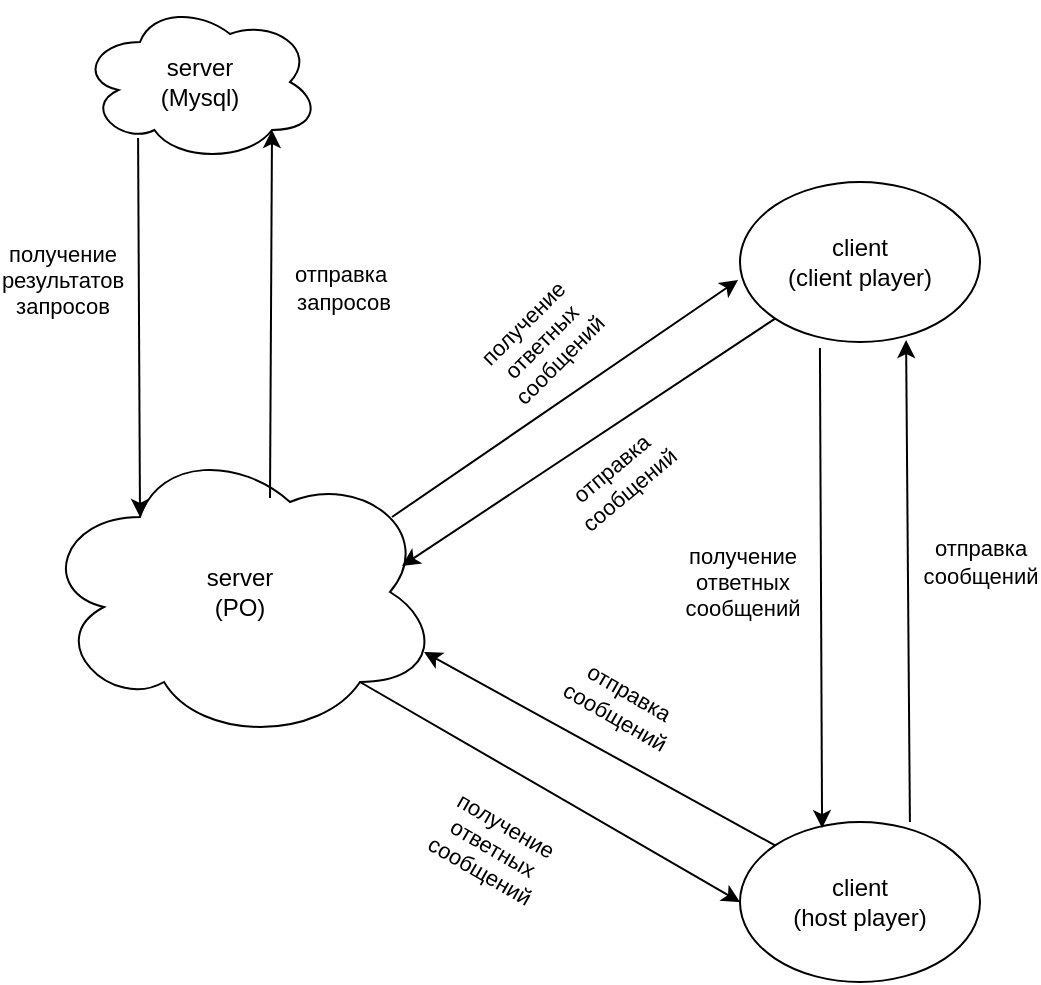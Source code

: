 <mxfile version="25.0.3">
  <diagram name="Страница — 1" id="nsoFpJFIKBhz9OUIHFn0">
    <mxGraphModel dx="1290" dy="566" grid="1" gridSize="10" guides="1" tooltips="1" connect="1" arrows="1" fold="1" page="1" pageScale="1" pageWidth="827" pageHeight="1169" math="0" shadow="0">
      <root>
        <mxCell id="0" />
        <mxCell id="1" parent="0" />
        <mxCell id="9TNPJIG9Ui-VVeoEJdtJ-1" value="&lt;div&gt;server&lt;/div&gt;&lt;div&gt;(PO)&lt;br&gt;&lt;/div&gt;" style="ellipse;shape=cloud;whiteSpace=wrap;html=1;" parent="1" vertex="1">
          <mxGeometry x="150" y="240" width="200" height="150" as="geometry" />
        </mxCell>
        <mxCell id="9TNPJIG9Ui-VVeoEJdtJ-2" value="&lt;div&gt;client&lt;/div&gt;&lt;div&gt;(host player)&lt;br&gt;&lt;/div&gt;" style="ellipse;whiteSpace=wrap;html=1;" parent="1" vertex="1">
          <mxGeometry x="500" y="430" width="120" height="80" as="geometry" />
        </mxCell>
        <mxCell id="9TNPJIG9Ui-VVeoEJdtJ-3" value="&lt;div&gt;server&lt;/div&gt;&lt;div&gt;(Mysql)&lt;br&gt;&lt;/div&gt;" style="ellipse;shape=cloud;whiteSpace=wrap;html=1;" parent="1" vertex="1">
          <mxGeometry x="170" y="20" width="120" height="80" as="geometry" />
        </mxCell>
        <mxCell id="9TNPJIG9Ui-VVeoEJdtJ-4" value="" style="endArrow=classic;html=1;rounded=0;entryX=0.8;entryY=0.8;entryDx=0;entryDy=0;entryPerimeter=0;exitX=0.575;exitY=0.187;exitDx=0;exitDy=0;exitPerimeter=0;" parent="1" source="9TNPJIG9Ui-VVeoEJdtJ-1" target="9TNPJIG9Ui-VVeoEJdtJ-3" edge="1">
          <mxGeometry width="50" height="50" relative="1" as="geometry">
            <mxPoint x="390" y="320" as="sourcePoint" />
            <mxPoint x="440" y="270" as="targetPoint" />
          </mxGeometry>
        </mxCell>
        <mxCell id="9TNPJIG9Ui-VVeoEJdtJ-5" value="&lt;div&gt;отправка&lt;/div&gt;&lt;div&gt;&amp;nbsp;запросов&lt;/div&gt;" style="edgeLabel;html=1;align=center;verticalAlign=middle;resizable=0;points=[];" parent="9TNPJIG9Ui-VVeoEJdtJ-4" vertex="1" connectable="0">
          <mxGeometry x="0.125" relative="1" as="geometry">
            <mxPoint x="34" y="-2" as="offset" />
          </mxGeometry>
        </mxCell>
        <mxCell id="9TNPJIG9Ui-VVeoEJdtJ-6" value="" style="endArrow=classic;html=1;rounded=0;entryX=0.25;entryY=0.25;entryDx=0;entryDy=0;entryPerimeter=0;exitX=0.242;exitY=0.85;exitDx=0;exitDy=0;exitPerimeter=0;" parent="1" source="9TNPJIG9Ui-VVeoEJdtJ-3" target="9TNPJIG9Ui-VVeoEJdtJ-1" edge="1">
          <mxGeometry width="50" height="50" relative="1" as="geometry">
            <mxPoint x="390" y="320" as="sourcePoint" />
            <mxPoint x="440" y="270" as="targetPoint" />
          </mxGeometry>
        </mxCell>
        <mxCell id="9TNPJIG9Ui-VVeoEJdtJ-7" value="&lt;div&gt;получение&lt;/div&gt;&lt;div&gt;результатов&lt;/div&gt;&lt;div&gt;запросов&lt;/div&gt;" style="edgeLabel;html=1;align=center;verticalAlign=middle;resizable=0;points=[];" parent="9TNPJIG9Ui-VVeoEJdtJ-6" vertex="1" connectable="0">
          <mxGeometry x="-0.257" y="2" relative="1" as="geometry">
            <mxPoint x="-41" as="offset" />
          </mxGeometry>
        </mxCell>
        <mxCell id="9TNPJIG9Ui-VVeoEJdtJ-8" value="&lt;div&gt;client&lt;/div&gt;&lt;div&gt;(client player)&lt;br&gt;&lt;/div&gt;" style="ellipse;whiteSpace=wrap;html=1;" parent="1" vertex="1">
          <mxGeometry x="500" y="110" width="120" height="80" as="geometry" />
        </mxCell>
        <mxCell id="9TNPJIG9Ui-VVeoEJdtJ-9" value="" style="endArrow=classic;html=1;rounded=0;entryX=0;entryY=0.5;entryDx=0;entryDy=0;exitX=0.8;exitY=0.8;exitDx=0;exitDy=0;exitPerimeter=0;" parent="1" source="9TNPJIG9Ui-VVeoEJdtJ-1" target="9TNPJIG9Ui-VVeoEJdtJ-2" edge="1">
          <mxGeometry width="50" height="50" relative="1" as="geometry">
            <mxPoint x="390" y="320" as="sourcePoint" />
            <mxPoint x="440" y="270" as="targetPoint" />
          </mxGeometry>
        </mxCell>
        <mxCell id="9TNPJIG9Ui-VVeoEJdtJ-11" value="&lt;div&gt;получение&lt;/div&gt;&lt;div&gt;ответных&lt;/div&gt;&lt;div&gt;сообщений&lt;/div&gt;" style="edgeLabel;html=1;align=center;verticalAlign=middle;resizable=0;points=[];rotation=30;" parent="9TNPJIG9Ui-VVeoEJdtJ-9" vertex="1" connectable="0">
          <mxGeometry x="-0.142" y="-2" relative="1" as="geometry">
            <mxPoint x="-14" y="34" as="offset" />
          </mxGeometry>
        </mxCell>
        <mxCell id="9TNPJIG9Ui-VVeoEJdtJ-10" value="" style="endArrow=classic;html=1;rounded=0;entryX=0.96;entryY=0.7;entryDx=0;entryDy=0;entryPerimeter=0;exitX=0;exitY=0;exitDx=0;exitDy=0;" parent="1" source="9TNPJIG9Ui-VVeoEJdtJ-2" target="9TNPJIG9Ui-VVeoEJdtJ-1" edge="1">
          <mxGeometry width="50" height="50" relative="1" as="geometry">
            <mxPoint x="390" y="320" as="sourcePoint" />
            <mxPoint x="440" y="270" as="targetPoint" />
          </mxGeometry>
        </mxCell>
        <mxCell id="9TNPJIG9Ui-VVeoEJdtJ-12" value="&lt;div&gt;отправка&lt;/div&gt;&lt;div&gt;сообщений&lt;/div&gt;" style="edgeLabel;html=1;align=center;verticalAlign=middle;resizable=0;points=[];rotation=30;" parent="9TNPJIG9Ui-VVeoEJdtJ-10" vertex="1" connectable="0">
          <mxGeometry x="0.374" y="1" relative="1" as="geometry">
            <mxPoint x="44" y="-6" as="offset" />
          </mxGeometry>
        </mxCell>
        <mxCell id="9TNPJIG9Ui-VVeoEJdtJ-13" value="" style="endArrow=classic;html=1;rounded=0;entryX=-0.008;entryY=0.613;entryDx=0;entryDy=0;entryPerimeter=0;exitX=0.88;exitY=0.25;exitDx=0;exitDy=0;exitPerimeter=0;" parent="1" source="9TNPJIG9Ui-VVeoEJdtJ-1" target="9TNPJIG9Ui-VVeoEJdtJ-8" edge="1">
          <mxGeometry width="50" height="50" relative="1" as="geometry">
            <mxPoint x="390" y="300" as="sourcePoint" />
            <mxPoint x="440" y="250" as="targetPoint" />
          </mxGeometry>
        </mxCell>
        <mxCell id="9TNPJIG9Ui-VVeoEJdtJ-16" value="&lt;div&gt;получение&lt;/div&gt;&lt;div&gt;ответных&lt;/div&gt;&lt;div&gt;сообщений&lt;/div&gt;" style="edgeLabel;html=1;align=center;verticalAlign=middle;resizable=0;points=[];rotation=-45;" parent="9TNPJIG9Ui-VVeoEJdtJ-13" vertex="1" connectable="0">
          <mxGeometry x="0.317" relative="1" as="geometry">
            <mxPoint x="-40" y="-10" as="offset" />
          </mxGeometry>
        </mxCell>
        <mxCell id="9TNPJIG9Ui-VVeoEJdtJ-14" value="" style="endArrow=classic;html=1;rounded=0;entryX=0.905;entryY=0.413;entryDx=0;entryDy=0;entryPerimeter=0;exitX=0;exitY=1;exitDx=0;exitDy=0;" parent="1" source="9TNPJIG9Ui-VVeoEJdtJ-8" target="9TNPJIG9Ui-VVeoEJdtJ-1" edge="1">
          <mxGeometry width="50" height="50" relative="1" as="geometry">
            <mxPoint x="390" y="300" as="sourcePoint" />
            <mxPoint x="440" y="250" as="targetPoint" />
          </mxGeometry>
        </mxCell>
        <mxCell id="9TNPJIG9Ui-VVeoEJdtJ-15" value="&lt;div&gt;отправка&lt;/div&gt;&lt;div&gt;сообщений&lt;/div&gt;" style="edgeLabel;html=1;align=center;verticalAlign=middle;resizable=0;points=[];rotation=-40;" parent="9TNPJIG9Ui-VVeoEJdtJ-14" vertex="1" connectable="0">
          <mxGeometry x="-0.022" y="-2" relative="1" as="geometry">
            <mxPoint x="14" y="22" as="offset" />
          </mxGeometry>
        </mxCell>
        <mxCell id="9TNPJIG9Ui-VVeoEJdtJ-17" value="" style="endArrow=classic;html=1;rounded=0;entryX=0.692;entryY=0.988;entryDx=0;entryDy=0;entryPerimeter=0;exitX=0.708;exitY=0;exitDx=0;exitDy=0;exitPerimeter=0;" parent="1" source="9TNPJIG9Ui-VVeoEJdtJ-2" target="9TNPJIG9Ui-VVeoEJdtJ-8" edge="1">
          <mxGeometry width="50" height="50" relative="1" as="geometry">
            <mxPoint x="390" y="300" as="sourcePoint" />
            <mxPoint x="440" y="250" as="targetPoint" />
          </mxGeometry>
        </mxCell>
        <mxCell id="9TNPJIG9Ui-VVeoEJdtJ-19" value="&lt;div&gt;отправка&lt;/div&gt;&lt;div&gt;сообщений&lt;/div&gt;" style="edgeLabel;html=1;align=center;verticalAlign=middle;resizable=0;points=[];" parent="9TNPJIG9Ui-VVeoEJdtJ-17" vertex="1" connectable="0">
          <mxGeometry x="0.154" y="1" relative="1" as="geometry">
            <mxPoint x="37" y="9" as="offset" />
          </mxGeometry>
        </mxCell>
        <mxCell id="9TNPJIG9Ui-VVeoEJdtJ-18" value="" style="endArrow=classic;html=1;rounded=0;entryX=0.342;entryY=0.038;entryDx=0;entryDy=0;entryPerimeter=0;exitX=0.333;exitY=1.038;exitDx=0;exitDy=0;exitPerimeter=0;" parent="1" source="9TNPJIG9Ui-VVeoEJdtJ-8" target="9TNPJIG9Ui-VVeoEJdtJ-2" edge="1">
          <mxGeometry width="50" height="50" relative="1" as="geometry">
            <mxPoint x="390" y="300" as="sourcePoint" />
            <mxPoint x="440" y="250" as="targetPoint" />
          </mxGeometry>
        </mxCell>
        <mxCell id="9TNPJIG9Ui-VVeoEJdtJ-20" value="&lt;div&gt;получение&lt;/div&gt;&lt;div&gt;ответных&lt;/div&gt;&lt;div&gt;сообщений&lt;/div&gt;" style="edgeLabel;html=1;align=center;verticalAlign=middle;resizable=0;points=[];" parent="9TNPJIG9Ui-VVeoEJdtJ-18" vertex="1" connectable="0">
          <mxGeometry x="-0.142" y="1" relative="1" as="geometry">
            <mxPoint x="-41" y="14" as="offset" />
          </mxGeometry>
        </mxCell>
      </root>
    </mxGraphModel>
  </diagram>
</mxfile>
